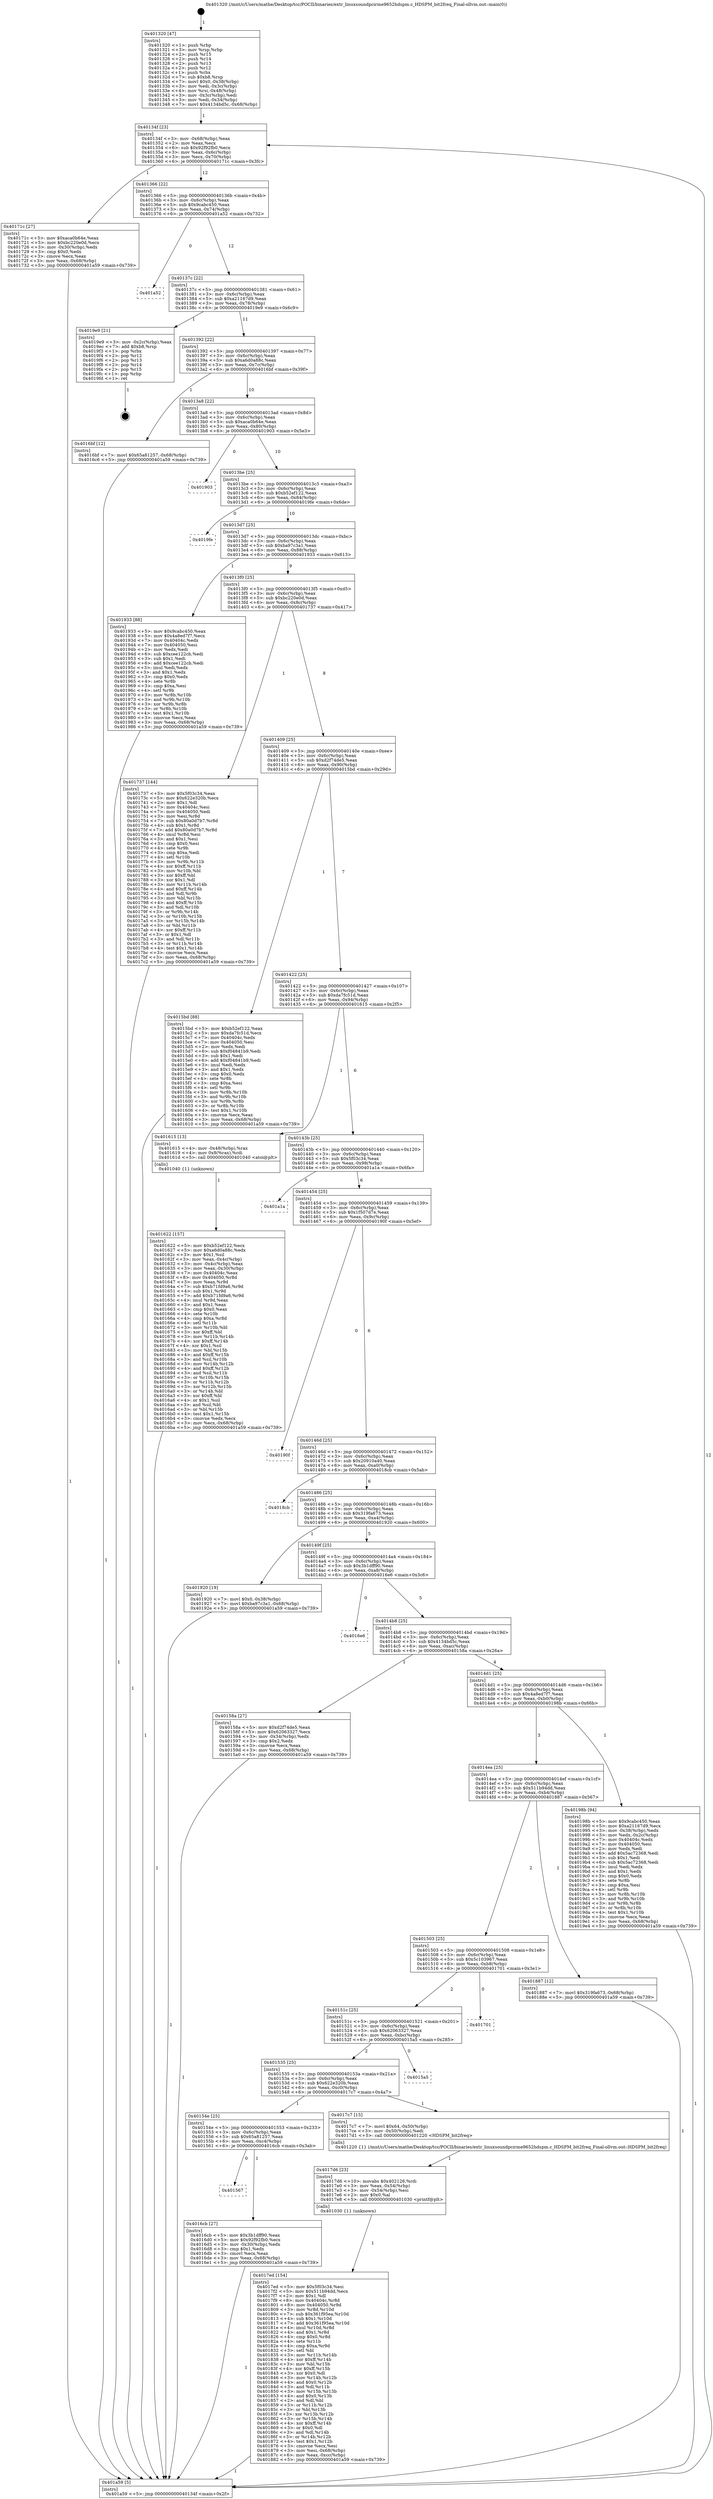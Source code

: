 digraph "0x401320" {
  label = "0x401320 (/mnt/c/Users/mathe/Desktop/tcc/POCII/binaries/extr_linuxsoundpcirme9652hdspm.c_HDSPM_bit2freq_Final-ollvm.out::main(0))"
  labelloc = "t"
  node[shape=record]

  Entry [label="",width=0.3,height=0.3,shape=circle,fillcolor=black,style=filled]
  "0x40134f" [label="{
     0x40134f [23]\l
     | [instrs]\l
     &nbsp;&nbsp;0x40134f \<+3\>: mov -0x68(%rbp),%eax\l
     &nbsp;&nbsp;0x401352 \<+2\>: mov %eax,%ecx\l
     &nbsp;&nbsp;0x401354 \<+6\>: sub $0x92f92fb0,%ecx\l
     &nbsp;&nbsp;0x40135a \<+3\>: mov %eax,-0x6c(%rbp)\l
     &nbsp;&nbsp;0x40135d \<+3\>: mov %ecx,-0x70(%rbp)\l
     &nbsp;&nbsp;0x401360 \<+6\>: je 000000000040171c \<main+0x3fc\>\l
  }"]
  "0x40171c" [label="{
     0x40171c [27]\l
     | [instrs]\l
     &nbsp;&nbsp;0x40171c \<+5\>: mov $0xaca0b64e,%eax\l
     &nbsp;&nbsp;0x401721 \<+5\>: mov $0xbc220e0d,%ecx\l
     &nbsp;&nbsp;0x401726 \<+3\>: mov -0x30(%rbp),%edx\l
     &nbsp;&nbsp;0x401729 \<+3\>: cmp $0x0,%edx\l
     &nbsp;&nbsp;0x40172c \<+3\>: cmove %ecx,%eax\l
     &nbsp;&nbsp;0x40172f \<+3\>: mov %eax,-0x68(%rbp)\l
     &nbsp;&nbsp;0x401732 \<+5\>: jmp 0000000000401a59 \<main+0x739\>\l
  }"]
  "0x401366" [label="{
     0x401366 [22]\l
     | [instrs]\l
     &nbsp;&nbsp;0x401366 \<+5\>: jmp 000000000040136b \<main+0x4b\>\l
     &nbsp;&nbsp;0x40136b \<+3\>: mov -0x6c(%rbp),%eax\l
     &nbsp;&nbsp;0x40136e \<+5\>: sub $0x9cabc450,%eax\l
     &nbsp;&nbsp;0x401373 \<+3\>: mov %eax,-0x74(%rbp)\l
     &nbsp;&nbsp;0x401376 \<+6\>: je 0000000000401a52 \<main+0x732\>\l
  }"]
  Exit [label="",width=0.3,height=0.3,shape=circle,fillcolor=black,style=filled,peripheries=2]
  "0x401a52" [label="{
     0x401a52\l
  }", style=dashed]
  "0x40137c" [label="{
     0x40137c [22]\l
     | [instrs]\l
     &nbsp;&nbsp;0x40137c \<+5\>: jmp 0000000000401381 \<main+0x61\>\l
     &nbsp;&nbsp;0x401381 \<+3\>: mov -0x6c(%rbp),%eax\l
     &nbsp;&nbsp;0x401384 \<+5\>: sub $0xa21167d9,%eax\l
     &nbsp;&nbsp;0x401389 \<+3\>: mov %eax,-0x78(%rbp)\l
     &nbsp;&nbsp;0x40138c \<+6\>: je 00000000004019e9 \<main+0x6c9\>\l
  }"]
  "0x4017ed" [label="{
     0x4017ed [154]\l
     | [instrs]\l
     &nbsp;&nbsp;0x4017ed \<+5\>: mov $0x5f03c34,%esi\l
     &nbsp;&nbsp;0x4017f2 \<+5\>: mov $0x511b94dd,%ecx\l
     &nbsp;&nbsp;0x4017f7 \<+2\>: mov $0x1,%dl\l
     &nbsp;&nbsp;0x4017f9 \<+8\>: mov 0x40404c,%r8d\l
     &nbsp;&nbsp;0x401801 \<+8\>: mov 0x404050,%r9d\l
     &nbsp;&nbsp;0x401809 \<+3\>: mov %r8d,%r10d\l
     &nbsp;&nbsp;0x40180c \<+7\>: sub $0x361f95ea,%r10d\l
     &nbsp;&nbsp;0x401813 \<+4\>: sub $0x1,%r10d\l
     &nbsp;&nbsp;0x401817 \<+7\>: add $0x361f95ea,%r10d\l
     &nbsp;&nbsp;0x40181e \<+4\>: imul %r10d,%r8d\l
     &nbsp;&nbsp;0x401822 \<+4\>: and $0x1,%r8d\l
     &nbsp;&nbsp;0x401826 \<+4\>: cmp $0x0,%r8d\l
     &nbsp;&nbsp;0x40182a \<+4\>: sete %r11b\l
     &nbsp;&nbsp;0x40182e \<+4\>: cmp $0xa,%r9d\l
     &nbsp;&nbsp;0x401832 \<+3\>: setl %bl\l
     &nbsp;&nbsp;0x401835 \<+3\>: mov %r11b,%r14b\l
     &nbsp;&nbsp;0x401838 \<+4\>: xor $0xff,%r14b\l
     &nbsp;&nbsp;0x40183c \<+3\>: mov %bl,%r15b\l
     &nbsp;&nbsp;0x40183f \<+4\>: xor $0xff,%r15b\l
     &nbsp;&nbsp;0x401843 \<+3\>: xor $0x0,%dl\l
     &nbsp;&nbsp;0x401846 \<+3\>: mov %r14b,%r12b\l
     &nbsp;&nbsp;0x401849 \<+4\>: and $0x0,%r12b\l
     &nbsp;&nbsp;0x40184d \<+3\>: and %dl,%r11b\l
     &nbsp;&nbsp;0x401850 \<+3\>: mov %r15b,%r13b\l
     &nbsp;&nbsp;0x401853 \<+4\>: and $0x0,%r13b\l
     &nbsp;&nbsp;0x401857 \<+2\>: and %dl,%bl\l
     &nbsp;&nbsp;0x401859 \<+3\>: or %r11b,%r12b\l
     &nbsp;&nbsp;0x40185c \<+3\>: or %bl,%r13b\l
     &nbsp;&nbsp;0x40185f \<+3\>: xor %r13b,%r12b\l
     &nbsp;&nbsp;0x401862 \<+3\>: or %r15b,%r14b\l
     &nbsp;&nbsp;0x401865 \<+4\>: xor $0xff,%r14b\l
     &nbsp;&nbsp;0x401869 \<+3\>: or $0x0,%dl\l
     &nbsp;&nbsp;0x40186c \<+3\>: and %dl,%r14b\l
     &nbsp;&nbsp;0x40186f \<+3\>: or %r14b,%r12b\l
     &nbsp;&nbsp;0x401872 \<+4\>: test $0x1,%r12b\l
     &nbsp;&nbsp;0x401876 \<+3\>: cmovne %ecx,%esi\l
     &nbsp;&nbsp;0x401879 \<+3\>: mov %esi,-0x68(%rbp)\l
     &nbsp;&nbsp;0x40187c \<+6\>: mov %eax,-0xcc(%rbp)\l
     &nbsp;&nbsp;0x401882 \<+5\>: jmp 0000000000401a59 \<main+0x739\>\l
  }"]
  "0x4019e9" [label="{
     0x4019e9 [21]\l
     | [instrs]\l
     &nbsp;&nbsp;0x4019e9 \<+3\>: mov -0x2c(%rbp),%eax\l
     &nbsp;&nbsp;0x4019ec \<+7\>: add $0xb8,%rsp\l
     &nbsp;&nbsp;0x4019f3 \<+1\>: pop %rbx\l
     &nbsp;&nbsp;0x4019f4 \<+2\>: pop %r12\l
     &nbsp;&nbsp;0x4019f6 \<+2\>: pop %r13\l
     &nbsp;&nbsp;0x4019f8 \<+2\>: pop %r14\l
     &nbsp;&nbsp;0x4019fa \<+2\>: pop %r15\l
     &nbsp;&nbsp;0x4019fc \<+1\>: pop %rbp\l
     &nbsp;&nbsp;0x4019fd \<+1\>: ret\l
  }"]
  "0x401392" [label="{
     0x401392 [22]\l
     | [instrs]\l
     &nbsp;&nbsp;0x401392 \<+5\>: jmp 0000000000401397 \<main+0x77\>\l
     &nbsp;&nbsp;0x401397 \<+3\>: mov -0x6c(%rbp),%eax\l
     &nbsp;&nbsp;0x40139a \<+5\>: sub $0xa6d0a88c,%eax\l
     &nbsp;&nbsp;0x40139f \<+3\>: mov %eax,-0x7c(%rbp)\l
     &nbsp;&nbsp;0x4013a2 \<+6\>: je 00000000004016bf \<main+0x39f\>\l
  }"]
  "0x4017d6" [label="{
     0x4017d6 [23]\l
     | [instrs]\l
     &nbsp;&nbsp;0x4017d6 \<+10\>: movabs $0x402126,%rdi\l
     &nbsp;&nbsp;0x4017e0 \<+3\>: mov %eax,-0x54(%rbp)\l
     &nbsp;&nbsp;0x4017e3 \<+3\>: mov -0x54(%rbp),%esi\l
     &nbsp;&nbsp;0x4017e6 \<+2\>: mov $0x0,%al\l
     &nbsp;&nbsp;0x4017e8 \<+5\>: call 0000000000401030 \<printf@plt\>\l
     | [calls]\l
     &nbsp;&nbsp;0x401030 \{1\} (unknown)\l
  }"]
  "0x4016bf" [label="{
     0x4016bf [12]\l
     | [instrs]\l
     &nbsp;&nbsp;0x4016bf \<+7\>: movl $0x65a81257,-0x68(%rbp)\l
     &nbsp;&nbsp;0x4016c6 \<+5\>: jmp 0000000000401a59 \<main+0x739\>\l
  }"]
  "0x4013a8" [label="{
     0x4013a8 [22]\l
     | [instrs]\l
     &nbsp;&nbsp;0x4013a8 \<+5\>: jmp 00000000004013ad \<main+0x8d\>\l
     &nbsp;&nbsp;0x4013ad \<+3\>: mov -0x6c(%rbp),%eax\l
     &nbsp;&nbsp;0x4013b0 \<+5\>: sub $0xaca0b64e,%eax\l
     &nbsp;&nbsp;0x4013b5 \<+3\>: mov %eax,-0x80(%rbp)\l
     &nbsp;&nbsp;0x4013b8 \<+6\>: je 0000000000401903 \<main+0x5e3\>\l
  }"]
  "0x401567" [label="{
     0x401567\l
  }", style=dashed]
  "0x401903" [label="{
     0x401903\l
  }", style=dashed]
  "0x4013be" [label="{
     0x4013be [25]\l
     | [instrs]\l
     &nbsp;&nbsp;0x4013be \<+5\>: jmp 00000000004013c3 \<main+0xa3\>\l
     &nbsp;&nbsp;0x4013c3 \<+3\>: mov -0x6c(%rbp),%eax\l
     &nbsp;&nbsp;0x4013c6 \<+5\>: sub $0xb52ef122,%eax\l
     &nbsp;&nbsp;0x4013cb \<+6\>: mov %eax,-0x84(%rbp)\l
     &nbsp;&nbsp;0x4013d1 \<+6\>: je 00000000004019fe \<main+0x6de\>\l
  }"]
  "0x4016cb" [label="{
     0x4016cb [27]\l
     | [instrs]\l
     &nbsp;&nbsp;0x4016cb \<+5\>: mov $0x3b1dff90,%eax\l
     &nbsp;&nbsp;0x4016d0 \<+5\>: mov $0x92f92fb0,%ecx\l
     &nbsp;&nbsp;0x4016d5 \<+3\>: mov -0x30(%rbp),%edx\l
     &nbsp;&nbsp;0x4016d8 \<+3\>: cmp $0x1,%edx\l
     &nbsp;&nbsp;0x4016db \<+3\>: cmovl %ecx,%eax\l
     &nbsp;&nbsp;0x4016de \<+3\>: mov %eax,-0x68(%rbp)\l
     &nbsp;&nbsp;0x4016e1 \<+5\>: jmp 0000000000401a59 \<main+0x739\>\l
  }"]
  "0x4019fe" [label="{
     0x4019fe\l
  }", style=dashed]
  "0x4013d7" [label="{
     0x4013d7 [25]\l
     | [instrs]\l
     &nbsp;&nbsp;0x4013d7 \<+5\>: jmp 00000000004013dc \<main+0xbc\>\l
     &nbsp;&nbsp;0x4013dc \<+3\>: mov -0x6c(%rbp),%eax\l
     &nbsp;&nbsp;0x4013df \<+5\>: sub $0xba97c3a1,%eax\l
     &nbsp;&nbsp;0x4013e4 \<+6\>: mov %eax,-0x88(%rbp)\l
     &nbsp;&nbsp;0x4013ea \<+6\>: je 0000000000401933 \<main+0x613\>\l
  }"]
  "0x40154e" [label="{
     0x40154e [25]\l
     | [instrs]\l
     &nbsp;&nbsp;0x40154e \<+5\>: jmp 0000000000401553 \<main+0x233\>\l
     &nbsp;&nbsp;0x401553 \<+3\>: mov -0x6c(%rbp),%eax\l
     &nbsp;&nbsp;0x401556 \<+5\>: sub $0x65a81257,%eax\l
     &nbsp;&nbsp;0x40155b \<+6\>: mov %eax,-0xc4(%rbp)\l
     &nbsp;&nbsp;0x401561 \<+6\>: je 00000000004016cb \<main+0x3ab\>\l
  }"]
  "0x401933" [label="{
     0x401933 [88]\l
     | [instrs]\l
     &nbsp;&nbsp;0x401933 \<+5\>: mov $0x9cabc450,%eax\l
     &nbsp;&nbsp;0x401938 \<+5\>: mov $0x4a8ed7f7,%ecx\l
     &nbsp;&nbsp;0x40193d \<+7\>: mov 0x40404c,%edx\l
     &nbsp;&nbsp;0x401944 \<+7\>: mov 0x404050,%esi\l
     &nbsp;&nbsp;0x40194b \<+2\>: mov %edx,%edi\l
     &nbsp;&nbsp;0x40194d \<+6\>: sub $0xcee122cb,%edi\l
     &nbsp;&nbsp;0x401953 \<+3\>: sub $0x1,%edi\l
     &nbsp;&nbsp;0x401956 \<+6\>: add $0xcee122cb,%edi\l
     &nbsp;&nbsp;0x40195c \<+3\>: imul %edi,%edx\l
     &nbsp;&nbsp;0x40195f \<+3\>: and $0x1,%edx\l
     &nbsp;&nbsp;0x401962 \<+3\>: cmp $0x0,%edx\l
     &nbsp;&nbsp;0x401965 \<+4\>: sete %r8b\l
     &nbsp;&nbsp;0x401969 \<+3\>: cmp $0xa,%esi\l
     &nbsp;&nbsp;0x40196c \<+4\>: setl %r9b\l
     &nbsp;&nbsp;0x401970 \<+3\>: mov %r8b,%r10b\l
     &nbsp;&nbsp;0x401973 \<+3\>: and %r9b,%r10b\l
     &nbsp;&nbsp;0x401976 \<+3\>: xor %r9b,%r8b\l
     &nbsp;&nbsp;0x401979 \<+3\>: or %r8b,%r10b\l
     &nbsp;&nbsp;0x40197c \<+4\>: test $0x1,%r10b\l
     &nbsp;&nbsp;0x401980 \<+3\>: cmovne %ecx,%eax\l
     &nbsp;&nbsp;0x401983 \<+3\>: mov %eax,-0x68(%rbp)\l
     &nbsp;&nbsp;0x401986 \<+5\>: jmp 0000000000401a59 \<main+0x739\>\l
  }"]
  "0x4013f0" [label="{
     0x4013f0 [25]\l
     | [instrs]\l
     &nbsp;&nbsp;0x4013f0 \<+5\>: jmp 00000000004013f5 \<main+0xd5\>\l
     &nbsp;&nbsp;0x4013f5 \<+3\>: mov -0x6c(%rbp),%eax\l
     &nbsp;&nbsp;0x4013f8 \<+5\>: sub $0xbc220e0d,%eax\l
     &nbsp;&nbsp;0x4013fd \<+6\>: mov %eax,-0x8c(%rbp)\l
     &nbsp;&nbsp;0x401403 \<+6\>: je 0000000000401737 \<main+0x417\>\l
  }"]
  "0x4017c7" [label="{
     0x4017c7 [15]\l
     | [instrs]\l
     &nbsp;&nbsp;0x4017c7 \<+7\>: movl $0x64,-0x50(%rbp)\l
     &nbsp;&nbsp;0x4017ce \<+3\>: mov -0x50(%rbp),%edi\l
     &nbsp;&nbsp;0x4017d1 \<+5\>: call 0000000000401220 \<HDSPM_bit2freq\>\l
     | [calls]\l
     &nbsp;&nbsp;0x401220 \{1\} (/mnt/c/Users/mathe/Desktop/tcc/POCII/binaries/extr_linuxsoundpcirme9652hdspm.c_HDSPM_bit2freq_Final-ollvm.out::HDSPM_bit2freq)\l
  }"]
  "0x401737" [label="{
     0x401737 [144]\l
     | [instrs]\l
     &nbsp;&nbsp;0x401737 \<+5\>: mov $0x5f03c34,%eax\l
     &nbsp;&nbsp;0x40173c \<+5\>: mov $0x622e320b,%ecx\l
     &nbsp;&nbsp;0x401741 \<+2\>: mov $0x1,%dl\l
     &nbsp;&nbsp;0x401743 \<+7\>: mov 0x40404c,%esi\l
     &nbsp;&nbsp;0x40174a \<+7\>: mov 0x404050,%edi\l
     &nbsp;&nbsp;0x401751 \<+3\>: mov %esi,%r8d\l
     &nbsp;&nbsp;0x401754 \<+7\>: sub $0x80a0d7b7,%r8d\l
     &nbsp;&nbsp;0x40175b \<+4\>: sub $0x1,%r8d\l
     &nbsp;&nbsp;0x40175f \<+7\>: add $0x80a0d7b7,%r8d\l
     &nbsp;&nbsp;0x401766 \<+4\>: imul %r8d,%esi\l
     &nbsp;&nbsp;0x40176a \<+3\>: and $0x1,%esi\l
     &nbsp;&nbsp;0x40176d \<+3\>: cmp $0x0,%esi\l
     &nbsp;&nbsp;0x401770 \<+4\>: sete %r9b\l
     &nbsp;&nbsp;0x401774 \<+3\>: cmp $0xa,%edi\l
     &nbsp;&nbsp;0x401777 \<+4\>: setl %r10b\l
     &nbsp;&nbsp;0x40177b \<+3\>: mov %r9b,%r11b\l
     &nbsp;&nbsp;0x40177e \<+4\>: xor $0xff,%r11b\l
     &nbsp;&nbsp;0x401782 \<+3\>: mov %r10b,%bl\l
     &nbsp;&nbsp;0x401785 \<+3\>: xor $0xff,%bl\l
     &nbsp;&nbsp;0x401788 \<+3\>: xor $0x1,%dl\l
     &nbsp;&nbsp;0x40178b \<+3\>: mov %r11b,%r14b\l
     &nbsp;&nbsp;0x40178e \<+4\>: and $0xff,%r14b\l
     &nbsp;&nbsp;0x401792 \<+3\>: and %dl,%r9b\l
     &nbsp;&nbsp;0x401795 \<+3\>: mov %bl,%r15b\l
     &nbsp;&nbsp;0x401798 \<+4\>: and $0xff,%r15b\l
     &nbsp;&nbsp;0x40179c \<+3\>: and %dl,%r10b\l
     &nbsp;&nbsp;0x40179f \<+3\>: or %r9b,%r14b\l
     &nbsp;&nbsp;0x4017a2 \<+3\>: or %r10b,%r15b\l
     &nbsp;&nbsp;0x4017a5 \<+3\>: xor %r15b,%r14b\l
     &nbsp;&nbsp;0x4017a8 \<+3\>: or %bl,%r11b\l
     &nbsp;&nbsp;0x4017ab \<+4\>: xor $0xff,%r11b\l
     &nbsp;&nbsp;0x4017af \<+3\>: or $0x1,%dl\l
     &nbsp;&nbsp;0x4017b2 \<+3\>: and %dl,%r11b\l
     &nbsp;&nbsp;0x4017b5 \<+3\>: or %r11b,%r14b\l
     &nbsp;&nbsp;0x4017b8 \<+4\>: test $0x1,%r14b\l
     &nbsp;&nbsp;0x4017bc \<+3\>: cmovne %ecx,%eax\l
     &nbsp;&nbsp;0x4017bf \<+3\>: mov %eax,-0x68(%rbp)\l
     &nbsp;&nbsp;0x4017c2 \<+5\>: jmp 0000000000401a59 \<main+0x739\>\l
  }"]
  "0x401409" [label="{
     0x401409 [25]\l
     | [instrs]\l
     &nbsp;&nbsp;0x401409 \<+5\>: jmp 000000000040140e \<main+0xee\>\l
     &nbsp;&nbsp;0x40140e \<+3\>: mov -0x6c(%rbp),%eax\l
     &nbsp;&nbsp;0x401411 \<+5\>: sub $0xd2f74de5,%eax\l
     &nbsp;&nbsp;0x401416 \<+6\>: mov %eax,-0x90(%rbp)\l
     &nbsp;&nbsp;0x40141c \<+6\>: je 00000000004015bd \<main+0x29d\>\l
  }"]
  "0x401535" [label="{
     0x401535 [25]\l
     | [instrs]\l
     &nbsp;&nbsp;0x401535 \<+5\>: jmp 000000000040153a \<main+0x21a\>\l
     &nbsp;&nbsp;0x40153a \<+3\>: mov -0x6c(%rbp),%eax\l
     &nbsp;&nbsp;0x40153d \<+5\>: sub $0x622e320b,%eax\l
     &nbsp;&nbsp;0x401542 \<+6\>: mov %eax,-0xc0(%rbp)\l
     &nbsp;&nbsp;0x401548 \<+6\>: je 00000000004017c7 \<main+0x4a7\>\l
  }"]
  "0x4015bd" [label="{
     0x4015bd [88]\l
     | [instrs]\l
     &nbsp;&nbsp;0x4015bd \<+5\>: mov $0xb52ef122,%eax\l
     &nbsp;&nbsp;0x4015c2 \<+5\>: mov $0xda7fc51d,%ecx\l
     &nbsp;&nbsp;0x4015c7 \<+7\>: mov 0x40404c,%edx\l
     &nbsp;&nbsp;0x4015ce \<+7\>: mov 0x404050,%esi\l
     &nbsp;&nbsp;0x4015d5 \<+2\>: mov %edx,%edi\l
     &nbsp;&nbsp;0x4015d7 \<+6\>: sub $0xf04841b9,%edi\l
     &nbsp;&nbsp;0x4015dd \<+3\>: sub $0x1,%edi\l
     &nbsp;&nbsp;0x4015e0 \<+6\>: add $0xf04841b9,%edi\l
     &nbsp;&nbsp;0x4015e6 \<+3\>: imul %edi,%edx\l
     &nbsp;&nbsp;0x4015e9 \<+3\>: and $0x1,%edx\l
     &nbsp;&nbsp;0x4015ec \<+3\>: cmp $0x0,%edx\l
     &nbsp;&nbsp;0x4015ef \<+4\>: sete %r8b\l
     &nbsp;&nbsp;0x4015f3 \<+3\>: cmp $0xa,%esi\l
     &nbsp;&nbsp;0x4015f6 \<+4\>: setl %r9b\l
     &nbsp;&nbsp;0x4015fa \<+3\>: mov %r8b,%r10b\l
     &nbsp;&nbsp;0x4015fd \<+3\>: and %r9b,%r10b\l
     &nbsp;&nbsp;0x401600 \<+3\>: xor %r9b,%r8b\l
     &nbsp;&nbsp;0x401603 \<+3\>: or %r8b,%r10b\l
     &nbsp;&nbsp;0x401606 \<+4\>: test $0x1,%r10b\l
     &nbsp;&nbsp;0x40160a \<+3\>: cmovne %ecx,%eax\l
     &nbsp;&nbsp;0x40160d \<+3\>: mov %eax,-0x68(%rbp)\l
     &nbsp;&nbsp;0x401610 \<+5\>: jmp 0000000000401a59 \<main+0x739\>\l
  }"]
  "0x401422" [label="{
     0x401422 [25]\l
     | [instrs]\l
     &nbsp;&nbsp;0x401422 \<+5\>: jmp 0000000000401427 \<main+0x107\>\l
     &nbsp;&nbsp;0x401427 \<+3\>: mov -0x6c(%rbp),%eax\l
     &nbsp;&nbsp;0x40142a \<+5\>: sub $0xda7fc51d,%eax\l
     &nbsp;&nbsp;0x40142f \<+6\>: mov %eax,-0x94(%rbp)\l
     &nbsp;&nbsp;0x401435 \<+6\>: je 0000000000401615 \<main+0x2f5\>\l
  }"]
  "0x4015a5" [label="{
     0x4015a5\l
  }", style=dashed]
  "0x401615" [label="{
     0x401615 [13]\l
     | [instrs]\l
     &nbsp;&nbsp;0x401615 \<+4\>: mov -0x48(%rbp),%rax\l
     &nbsp;&nbsp;0x401619 \<+4\>: mov 0x8(%rax),%rdi\l
     &nbsp;&nbsp;0x40161d \<+5\>: call 0000000000401040 \<atoi@plt\>\l
     | [calls]\l
     &nbsp;&nbsp;0x401040 \{1\} (unknown)\l
  }"]
  "0x40143b" [label="{
     0x40143b [25]\l
     | [instrs]\l
     &nbsp;&nbsp;0x40143b \<+5\>: jmp 0000000000401440 \<main+0x120\>\l
     &nbsp;&nbsp;0x401440 \<+3\>: mov -0x6c(%rbp),%eax\l
     &nbsp;&nbsp;0x401443 \<+5\>: sub $0x5f03c34,%eax\l
     &nbsp;&nbsp;0x401448 \<+6\>: mov %eax,-0x98(%rbp)\l
     &nbsp;&nbsp;0x40144e \<+6\>: je 0000000000401a1a \<main+0x6fa\>\l
  }"]
  "0x40151c" [label="{
     0x40151c [25]\l
     | [instrs]\l
     &nbsp;&nbsp;0x40151c \<+5\>: jmp 0000000000401521 \<main+0x201\>\l
     &nbsp;&nbsp;0x401521 \<+3\>: mov -0x6c(%rbp),%eax\l
     &nbsp;&nbsp;0x401524 \<+5\>: sub $0x62063327,%eax\l
     &nbsp;&nbsp;0x401529 \<+6\>: mov %eax,-0xbc(%rbp)\l
     &nbsp;&nbsp;0x40152f \<+6\>: je 00000000004015a5 \<main+0x285\>\l
  }"]
  "0x401a1a" [label="{
     0x401a1a\l
  }", style=dashed]
  "0x401454" [label="{
     0x401454 [25]\l
     | [instrs]\l
     &nbsp;&nbsp;0x401454 \<+5\>: jmp 0000000000401459 \<main+0x139\>\l
     &nbsp;&nbsp;0x401459 \<+3\>: mov -0x6c(%rbp),%eax\l
     &nbsp;&nbsp;0x40145c \<+5\>: sub $0x1f507d7e,%eax\l
     &nbsp;&nbsp;0x401461 \<+6\>: mov %eax,-0x9c(%rbp)\l
     &nbsp;&nbsp;0x401467 \<+6\>: je 000000000040190f \<main+0x5ef\>\l
  }"]
  "0x401701" [label="{
     0x401701\l
  }", style=dashed]
  "0x40190f" [label="{
     0x40190f\l
  }", style=dashed]
  "0x40146d" [label="{
     0x40146d [25]\l
     | [instrs]\l
     &nbsp;&nbsp;0x40146d \<+5\>: jmp 0000000000401472 \<main+0x152\>\l
     &nbsp;&nbsp;0x401472 \<+3\>: mov -0x6c(%rbp),%eax\l
     &nbsp;&nbsp;0x401475 \<+5\>: sub $0x20910a40,%eax\l
     &nbsp;&nbsp;0x40147a \<+6\>: mov %eax,-0xa0(%rbp)\l
     &nbsp;&nbsp;0x401480 \<+6\>: je 00000000004018cb \<main+0x5ab\>\l
  }"]
  "0x401503" [label="{
     0x401503 [25]\l
     | [instrs]\l
     &nbsp;&nbsp;0x401503 \<+5\>: jmp 0000000000401508 \<main+0x1e8\>\l
     &nbsp;&nbsp;0x401508 \<+3\>: mov -0x6c(%rbp),%eax\l
     &nbsp;&nbsp;0x40150b \<+5\>: sub $0x5c103967,%eax\l
     &nbsp;&nbsp;0x401510 \<+6\>: mov %eax,-0xb8(%rbp)\l
     &nbsp;&nbsp;0x401516 \<+6\>: je 0000000000401701 \<main+0x3e1\>\l
  }"]
  "0x4018cb" [label="{
     0x4018cb\l
  }", style=dashed]
  "0x401486" [label="{
     0x401486 [25]\l
     | [instrs]\l
     &nbsp;&nbsp;0x401486 \<+5\>: jmp 000000000040148b \<main+0x16b\>\l
     &nbsp;&nbsp;0x40148b \<+3\>: mov -0x6c(%rbp),%eax\l
     &nbsp;&nbsp;0x40148e \<+5\>: sub $0x319fa673,%eax\l
     &nbsp;&nbsp;0x401493 \<+6\>: mov %eax,-0xa4(%rbp)\l
     &nbsp;&nbsp;0x401499 \<+6\>: je 0000000000401920 \<main+0x600\>\l
  }"]
  "0x401887" [label="{
     0x401887 [12]\l
     | [instrs]\l
     &nbsp;&nbsp;0x401887 \<+7\>: movl $0x319fa673,-0x68(%rbp)\l
     &nbsp;&nbsp;0x40188e \<+5\>: jmp 0000000000401a59 \<main+0x739\>\l
  }"]
  "0x401920" [label="{
     0x401920 [19]\l
     | [instrs]\l
     &nbsp;&nbsp;0x401920 \<+7\>: movl $0x0,-0x38(%rbp)\l
     &nbsp;&nbsp;0x401927 \<+7\>: movl $0xba97c3a1,-0x68(%rbp)\l
     &nbsp;&nbsp;0x40192e \<+5\>: jmp 0000000000401a59 \<main+0x739\>\l
  }"]
  "0x40149f" [label="{
     0x40149f [25]\l
     | [instrs]\l
     &nbsp;&nbsp;0x40149f \<+5\>: jmp 00000000004014a4 \<main+0x184\>\l
     &nbsp;&nbsp;0x4014a4 \<+3\>: mov -0x6c(%rbp),%eax\l
     &nbsp;&nbsp;0x4014a7 \<+5\>: sub $0x3b1dff90,%eax\l
     &nbsp;&nbsp;0x4014ac \<+6\>: mov %eax,-0xa8(%rbp)\l
     &nbsp;&nbsp;0x4014b2 \<+6\>: je 00000000004016e6 \<main+0x3c6\>\l
  }"]
  "0x4014ea" [label="{
     0x4014ea [25]\l
     | [instrs]\l
     &nbsp;&nbsp;0x4014ea \<+5\>: jmp 00000000004014ef \<main+0x1cf\>\l
     &nbsp;&nbsp;0x4014ef \<+3\>: mov -0x6c(%rbp),%eax\l
     &nbsp;&nbsp;0x4014f2 \<+5\>: sub $0x511b94dd,%eax\l
     &nbsp;&nbsp;0x4014f7 \<+6\>: mov %eax,-0xb4(%rbp)\l
     &nbsp;&nbsp;0x4014fd \<+6\>: je 0000000000401887 \<main+0x567\>\l
  }"]
  "0x4016e6" [label="{
     0x4016e6\l
  }", style=dashed]
  "0x4014b8" [label="{
     0x4014b8 [25]\l
     | [instrs]\l
     &nbsp;&nbsp;0x4014b8 \<+5\>: jmp 00000000004014bd \<main+0x19d\>\l
     &nbsp;&nbsp;0x4014bd \<+3\>: mov -0x6c(%rbp),%eax\l
     &nbsp;&nbsp;0x4014c0 \<+5\>: sub $0x4134bd5c,%eax\l
     &nbsp;&nbsp;0x4014c5 \<+6\>: mov %eax,-0xac(%rbp)\l
     &nbsp;&nbsp;0x4014cb \<+6\>: je 000000000040158a \<main+0x26a\>\l
  }"]
  "0x40198b" [label="{
     0x40198b [94]\l
     | [instrs]\l
     &nbsp;&nbsp;0x40198b \<+5\>: mov $0x9cabc450,%eax\l
     &nbsp;&nbsp;0x401990 \<+5\>: mov $0xa21167d9,%ecx\l
     &nbsp;&nbsp;0x401995 \<+3\>: mov -0x38(%rbp),%edx\l
     &nbsp;&nbsp;0x401998 \<+3\>: mov %edx,-0x2c(%rbp)\l
     &nbsp;&nbsp;0x40199b \<+7\>: mov 0x40404c,%edx\l
     &nbsp;&nbsp;0x4019a2 \<+7\>: mov 0x404050,%esi\l
     &nbsp;&nbsp;0x4019a9 \<+2\>: mov %edx,%edi\l
     &nbsp;&nbsp;0x4019ab \<+6\>: add $0x5ac72368,%edi\l
     &nbsp;&nbsp;0x4019b1 \<+3\>: sub $0x1,%edi\l
     &nbsp;&nbsp;0x4019b4 \<+6\>: sub $0x5ac72368,%edi\l
     &nbsp;&nbsp;0x4019ba \<+3\>: imul %edi,%edx\l
     &nbsp;&nbsp;0x4019bd \<+3\>: and $0x1,%edx\l
     &nbsp;&nbsp;0x4019c0 \<+3\>: cmp $0x0,%edx\l
     &nbsp;&nbsp;0x4019c3 \<+4\>: sete %r8b\l
     &nbsp;&nbsp;0x4019c7 \<+3\>: cmp $0xa,%esi\l
     &nbsp;&nbsp;0x4019ca \<+4\>: setl %r9b\l
     &nbsp;&nbsp;0x4019ce \<+3\>: mov %r8b,%r10b\l
     &nbsp;&nbsp;0x4019d1 \<+3\>: and %r9b,%r10b\l
     &nbsp;&nbsp;0x4019d4 \<+3\>: xor %r9b,%r8b\l
     &nbsp;&nbsp;0x4019d7 \<+3\>: or %r8b,%r10b\l
     &nbsp;&nbsp;0x4019da \<+4\>: test $0x1,%r10b\l
     &nbsp;&nbsp;0x4019de \<+3\>: cmovne %ecx,%eax\l
     &nbsp;&nbsp;0x4019e1 \<+3\>: mov %eax,-0x68(%rbp)\l
     &nbsp;&nbsp;0x4019e4 \<+5\>: jmp 0000000000401a59 \<main+0x739\>\l
  }"]
  "0x40158a" [label="{
     0x40158a [27]\l
     | [instrs]\l
     &nbsp;&nbsp;0x40158a \<+5\>: mov $0xd2f74de5,%eax\l
     &nbsp;&nbsp;0x40158f \<+5\>: mov $0x62063327,%ecx\l
     &nbsp;&nbsp;0x401594 \<+3\>: mov -0x34(%rbp),%edx\l
     &nbsp;&nbsp;0x401597 \<+3\>: cmp $0x2,%edx\l
     &nbsp;&nbsp;0x40159a \<+3\>: cmovne %ecx,%eax\l
     &nbsp;&nbsp;0x40159d \<+3\>: mov %eax,-0x68(%rbp)\l
     &nbsp;&nbsp;0x4015a0 \<+5\>: jmp 0000000000401a59 \<main+0x739\>\l
  }"]
  "0x4014d1" [label="{
     0x4014d1 [25]\l
     | [instrs]\l
     &nbsp;&nbsp;0x4014d1 \<+5\>: jmp 00000000004014d6 \<main+0x1b6\>\l
     &nbsp;&nbsp;0x4014d6 \<+3\>: mov -0x6c(%rbp),%eax\l
     &nbsp;&nbsp;0x4014d9 \<+5\>: sub $0x4a8ed7f7,%eax\l
     &nbsp;&nbsp;0x4014de \<+6\>: mov %eax,-0xb0(%rbp)\l
     &nbsp;&nbsp;0x4014e4 \<+6\>: je 000000000040198b \<main+0x66b\>\l
  }"]
  "0x401a59" [label="{
     0x401a59 [5]\l
     | [instrs]\l
     &nbsp;&nbsp;0x401a59 \<+5\>: jmp 000000000040134f \<main+0x2f\>\l
  }"]
  "0x401320" [label="{
     0x401320 [47]\l
     | [instrs]\l
     &nbsp;&nbsp;0x401320 \<+1\>: push %rbp\l
     &nbsp;&nbsp;0x401321 \<+3\>: mov %rsp,%rbp\l
     &nbsp;&nbsp;0x401324 \<+2\>: push %r15\l
     &nbsp;&nbsp;0x401326 \<+2\>: push %r14\l
     &nbsp;&nbsp;0x401328 \<+2\>: push %r13\l
     &nbsp;&nbsp;0x40132a \<+2\>: push %r12\l
     &nbsp;&nbsp;0x40132c \<+1\>: push %rbx\l
     &nbsp;&nbsp;0x40132d \<+7\>: sub $0xb8,%rsp\l
     &nbsp;&nbsp;0x401334 \<+7\>: movl $0x0,-0x38(%rbp)\l
     &nbsp;&nbsp;0x40133b \<+3\>: mov %edi,-0x3c(%rbp)\l
     &nbsp;&nbsp;0x40133e \<+4\>: mov %rsi,-0x48(%rbp)\l
     &nbsp;&nbsp;0x401342 \<+3\>: mov -0x3c(%rbp),%edi\l
     &nbsp;&nbsp;0x401345 \<+3\>: mov %edi,-0x34(%rbp)\l
     &nbsp;&nbsp;0x401348 \<+7\>: movl $0x4134bd5c,-0x68(%rbp)\l
  }"]
  "0x401622" [label="{
     0x401622 [157]\l
     | [instrs]\l
     &nbsp;&nbsp;0x401622 \<+5\>: mov $0xb52ef122,%ecx\l
     &nbsp;&nbsp;0x401627 \<+5\>: mov $0xa6d0a88c,%edx\l
     &nbsp;&nbsp;0x40162c \<+3\>: mov $0x1,%sil\l
     &nbsp;&nbsp;0x40162f \<+3\>: mov %eax,-0x4c(%rbp)\l
     &nbsp;&nbsp;0x401632 \<+3\>: mov -0x4c(%rbp),%eax\l
     &nbsp;&nbsp;0x401635 \<+3\>: mov %eax,-0x30(%rbp)\l
     &nbsp;&nbsp;0x401638 \<+7\>: mov 0x40404c,%eax\l
     &nbsp;&nbsp;0x40163f \<+8\>: mov 0x404050,%r8d\l
     &nbsp;&nbsp;0x401647 \<+3\>: mov %eax,%r9d\l
     &nbsp;&nbsp;0x40164a \<+7\>: sub $0xb71fd9a6,%r9d\l
     &nbsp;&nbsp;0x401651 \<+4\>: sub $0x1,%r9d\l
     &nbsp;&nbsp;0x401655 \<+7\>: add $0xb71fd9a6,%r9d\l
     &nbsp;&nbsp;0x40165c \<+4\>: imul %r9d,%eax\l
     &nbsp;&nbsp;0x401660 \<+3\>: and $0x1,%eax\l
     &nbsp;&nbsp;0x401663 \<+3\>: cmp $0x0,%eax\l
     &nbsp;&nbsp;0x401666 \<+4\>: sete %r10b\l
     &nbsp;&nbsp;0x40166a \<+4\>: cmp $0xa,%r8d\l
     &nbsp;&nbsp;0x40166e \<+4\>: setl %r11b\l
     &nbsp;&nbsp;0x401672 \<+3\>: mov %r10b,%bl\l
     &nbsp;&nbsp;0x401675 \<+3\>: xor $0xff,%bl\l
     &nbsp;&nbsp;0x401678 \<+3\>: mov %r11b,%r14b\l
     &nbsp;&nbsp;0x40167b \<+4\>: xor $0xff,%r14b\l
     &nbsp;&nbsp;0x40167f \<+4\>: xor $0x1,%sil\l
     &nbsp;&nbsp;0x401683 \<+3\>: mov %bl,%r15b\l
     &nbsp;&nbsp;0x401686 \<+4\>: and $0xff,%r15b\l
     &nbsp;&nbsp;0x40168a \<+3\>: and %sil,%r10b\l
     &nbsp;&nbsp;0x40168d \<+3\>: mov %r14b,%r12b\l
     &nbsp;&nbsp;0x401690 \<+4\>: and $0xff,%r12b\l
     &nbsp;&nbsp;0x401694 \<+3\>: and %sil,%r11b\l
     &nbsp;&nbsp;0x401697 \<+3\>: or %r10b,%r15b\l
     &nbsp;&nbsp;0x40169a \<+3\>: or %r11b,%r12b\l
     &nbsp;&nbsp;0x40169d \<+3\>: xor %r12b,%r15b\l
     &nbsp;&nbsp;0x4016a0 \<+3\>: or %r14b,%bl\l
     &nbsp;&nbsp;0x4016a3 \<+3\>: xor $0xff,%bl\l
     &nbsp;&nbsp;0x4016a6 \<+4\>: or $0x1,%sil\l
     &nbsp;&nbsp;0x4016aa \<+3\>: and %sil,%bl\l
     &nbsp;&nbsp;0x4016ad \<+3\>: or %bl,%r15b\l
     &nbsp;&nbsp;0x4016b0 \<+4\>: test $0x1,%r15b\l
     &nbsp;&nbsp;0x4016b4 \<+3\>: cmovne %edx,%ecx\l
     &nbsp;&nbsp;0x4016b7 \<+3\>: mov %ecx,-0x68(%rbp)\l
     &nbsp;&nbsp;0x4016ba \<+5\>: jmp 0000000000401a59 \<main+0x739\>\l
  }"]
  Entry -> "0x401320" [label=" 1"]
  "0x40134f" -> "0x40171c" [label=" 1"]
  "0x40134f" -> "0x401366" [label=" 12"]
  "0x4019e9" -> Exit [label=" 1"]
  "0x401366" -> "0x401a52" [label=" 0"]
  "0x401366" -> "0x40137c" [label=" 12"]
  "0x40198b" -> "0x401a59" [label=" 1"]
  "0x40137c" -> "0x4019e9" [label=" 1"]
  "0x40137c" -> "0x401392" [label=" 11"]
  "0x401933" -> "0x401a59" [label=" 1"]
  "0x401392" -> "0x4016bf" [label=" 1"]
  "0x401392" -> "0x4013a8" [label=" 10"]
  "0x401920" -> "0x401a59" [label=" 1"]
  "0x4013a8" -> "0x401903" [label=" 0"]
  "0x4013a8" -> "0x4013be" [label=" 10"]
  "0x401887" -> "0x401a59" [label=" 1"]
  "0x4013be" -> "0x4019fe" [label=" 0"]
  "0x4013be" -> "0x4013d7" [label=" 10"]
  "0x4017ed" -> "0x401a59" [label=" 1"]
  "0x4013d7" -> "0x401933" [label=" 1"]
  "0x4013d7" -> "0x4013f0" [label=" 9"]
  "0x4017c7" -> "0x4017d6" [label=" 1"]
  "0x4013f0" -> "0x401737" [label=" 1"]
  "0x4013f0" -> "0x401409" [label=" 8"]
  "0x401737" -> "0x401a59" [label=" 1"]
  "0x401409" -> "0x4015bd" [label=" 1"]
  "0x401409" -> "0x401422" [label=" 7"]
  "0x4016cb" -> "0x401a59" [label=" 1"]
  "0x401422" -> "0x401615" [label=" 1"]
  "0x401422" -> "0x40143b" [label=" 6"]
  "0x40154e" -> "0x401567" [label=" 0"]
  "0x40143b" -> "0x401a1a" [label=" 0"]
  "0x40143b" -> "0x401454" [label=" 6"]
  "0x4017d6" -> "0x4017ed" [label=" 1"]
  "0x401454" -> "0x40190f" [label=" 0"]
  "0x401454" -> "0x40146d" [label=" 6"]
  "0x401535" -> "0x40154e" [label=" 1"]
  "0x40146d" -> "0x4018cb" [label=" 0"]
  "0x40146d" -> "0x401486" [label=" 6"]
  "0x40171c" -> "0x401a59" [label=" 1"]
  "0x401486" -> "0x401920" [label=" 1"]
  "0x401486" -> "0x40149f" [label=" 5"]
  "0x40151c" -> "0x401535" [label=" 2"]
  "0x40149f" -> "0x4016e6" [label=" 0"]
  "0x40149f" -> "0x4014b8" [label=" 5"]
  "0x40154e" -> "0x4016cb" [label=" 1"]
  "0x4014b8" -> "0x40158a" [label=" 1"]
  "0x4014b8" -> "0x4014d1" [label=" 4"]
  "0x40158a" -> "0x401a59" [label=" 1"]
  "0x401320" -> "0x40134f" [label=" 1"]
  "0x401a59" -> "0x40134f" [label=" 12"]
  "0x4015bd" -> "0x401a59" [label=" 1"]
  "0x401615" -> "0x401622" [label=" 1"]
  "0x401622" -> "0x401a59" [label=" 1"]
  "0x4016bf" -> "0x401a59" [label=" 1"]
  "0x401503" -> "0x40151c" [label=" 2"]
  "0x4014d1" -> "0x40198b" [label=" 1"]
  "0x4014d1" -> "0x4014ea" [label=" 3"]
  "0x40151c" -> "0x4015a5" [label=" 0"]
  "0x4014ea" -> "0x401887" [label=" 1"]
  "0x4014ea" -> "0x401503" [label=" 2"]
  "0x401535" -> "0x4017c7" [label=" 1"]
  "0x401503" -> "0x401701" [label=" 0"]
}

